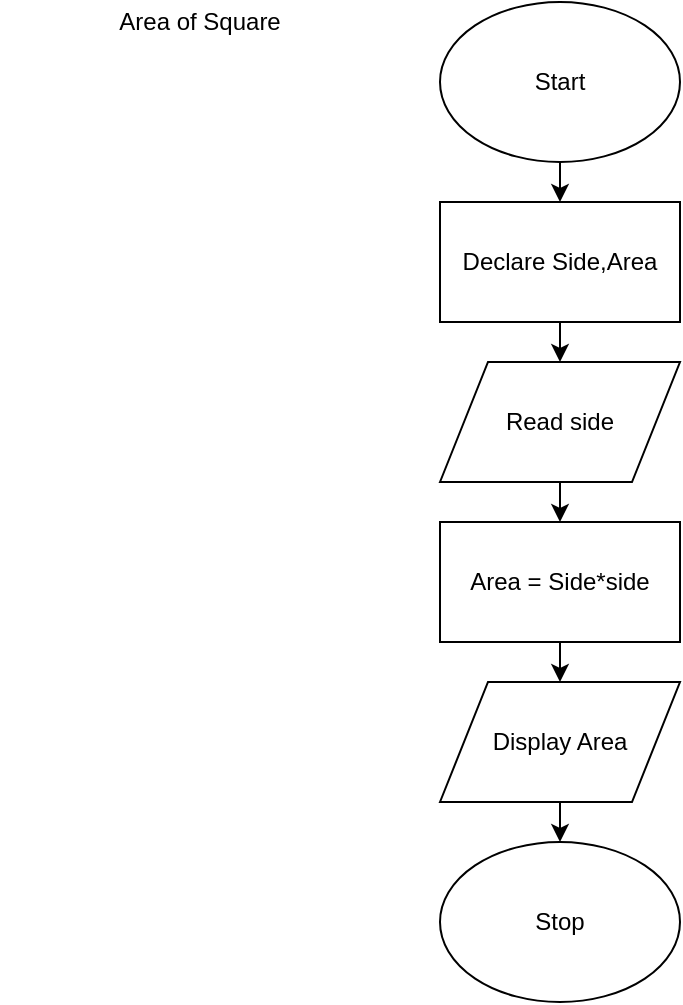 <mxfile version="12.1.3" type="device" pages="1"><diagram id="OPEV2wa0cQKie0VwVADN" name="Page-1"><mxGraphModel dx="854" dy="402" grid="1" gridSize="10" guides="1" tooltips="1" connect="1" arrows="1" fold="1" page="1" pageScale="1" pageWidth="850" pageHeight="1100" math="0" shadow="0"><root><mxCell id="0"/><mxCell id="1" parent="0"/><mxCell id="H_YIFR_n7EvQ8BxWsBvp-8" style="edgeStyle=orthogonalEdgeStyle;rounded=0;orthogonalLoop=1;jettySize=auto;html=1;exitX=0.5;exitY=1;exitDx=0;exitDy=0;entryX=0.5;entryY=0;entryDx=0;entryDy=0;" edge="1" parent="1" source="H_YIFR_n7EvQ8BxWsBvp-1" target="H_YIFR_n7EvQ8BxWsBvp-2"><mxGeometry relative="1" as="geometry"/></mxCell><mxCell id="H_YIFR_n7EvQ8BxWsBvp-1" value="Start" style="ellipse;whiteSpace=wrap;html=1;" vertex="1" parent="1"><mxGeometry x="290" y="30" width="120" height="80" as="geometry"/></mxCell><mxCell id="H_YIFR_n7EvQ8BxWsBvp-9" style="edgeStyle=orthogonalEdgeStyle;rounded=0;orthogonalLoop=1;jettySize=auto;html=1;exitX=0.5;exitY=1;exitDx=0;exitDy=0;entryX=0.5;entryY=0;entryDx=0;entryDy=0;" edge="1" parent="1" source="H_YIFR_n7EvQ8BxWsBvp-2" target="H_YIFR_n7EvQ8BxWsBvp-3"><mxGeometry relative="1" as="geometry"/></mxCell><mxCell id="H_YIFR_n7EvQ8BxWsBvp-2" value="Declare Side,Area" style="rounded=0;whiteSpace=wrap;html=1;" vertex="1" parent="1"><mxGeometry x="290" y="130" width="120" height="60" as="geometry"/></mxCell><mxCell id="H_YIFR_n7EvQ8BxWsBvp-10" style="edgeStyle=orthogonalEdgeStyle;rounded=0;orthogonalLoop=1;jettySize=auto;html=1;exitX=0.5;exitY=1;exitDx=0;exitDy=0;entryX=0.5;entryY=0;entryDx=0;entryDy=0;" edge="1" parent="1" source="H_YIFR_n7EvQ8BxWsBvp-3" target="H_YIFR_n7EvQ8BxWsBvp-5"><mxGeometry relative="1" as="geometry"/></mxCell><mxCell id="H_YIFR_n7EvQ8BxWsBvp-3" value="Read side" style="shape=parallelogram;perimeter=parallelogramPerimeter;whiteSpace=wrap;html=1;" vertex="1" parent="1"><mxGeometry x="290" y="210" width="120" height="60" as="geometry"/></mxCell><mxCell id="H_YIFR_n7EvQ8BxWsBvp-11" style="edgeStyle=orthogonalEdgeStyle;rounded=0;orthogonalLoop=1;jettySize=auto;html=1;exitX=0.5;exitY=1;exitDx=0;exitDy=0;entryX=0.5;entryY=0;entryDx=0;entryDy=0;" edge="1" parent="1" source="H_YIFR_n7EvQ8BxWsBvp-5" target="H_YIFR_n7EvQ8BxWsBvp-6"><mxGeometry relative="1" as="geometry"/></mxCell><mxCell id="H_YIFR_n7EvQ8BxWsBvp-5" value="Area = Side*side" style="rounded=0;whiteSpace=wrap;html=1;" vertex="1" parent="1"><mxGeometry x="290" y="290" width="120" height="60" as="geometry"/></mxCell><mxCell id="H_YIFR_n7EvQ8BxWsBvp-12" style="edgeStyle=orthogonalEdgeStyle;rounded=0;orthogonalLoop=1;jettySize=auto;html=1;exitX=0.5;exitY=1;exitDx=0;exitDy=0;entryX=0.5;entryY=0;entryDx=0;entryDy=0;" edge="1" parent="1" source="H_YIFR_n7EvQ8BxWsBvp-6" target="H_YIFR_n7EvQ8BxWsBvp-7"><mxGeometry relative="1" as="geometry"/></mxCell><mxCell id="H_YIFR_n7EvQ8BxWsBvp-6" value="Display Area" style="shape=parallelogram;perimeter=parallelogramPerimeter;whiteSpace=wrap;html=1;" vertex="1" parent="1"><mxGeometry x="290" y="370" width="120" height="60" as="geometry"/></mxCell><mxCell id="H_YIFR_n7EvQ8BxWsBvp-7" value="Stop" style="ellipse;whiteSpace=wrap;html=1;" vertex="1" parent="1"><mxGeometry x="290" y="450" width="120" height="80" as="geometry"/></mxCell><mxCell id="H_YIFR_n7EvQ8BxWsBvp-13" value="Area of Square&lt;br&gt;" style="text;html=1;strokeColor=none;fillColor=none;align=center;verticalAlign=middle;whiteSpace=wrap;rounded=0;" vertex="1" parent="1"><mxGeometry x="70" y="30" width="200" height="20" as="geometry"/></mxCell></root></mxGraphModel></diagram></mxfile>